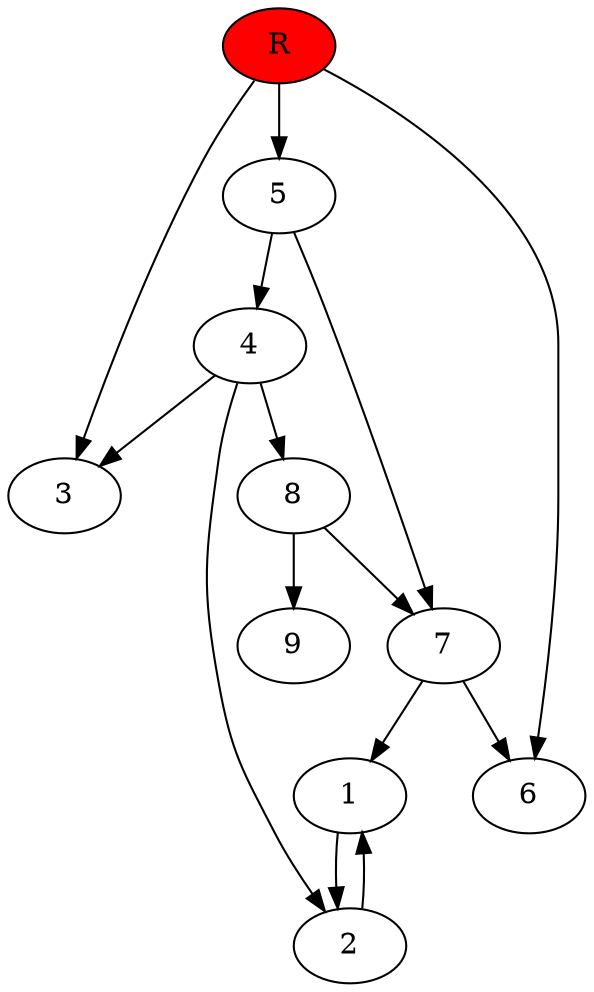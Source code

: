 digraph prb32979 {
	1
	2
	3
	4
	5
	6
	7
	8
	R [fillcolor="#ff0000" style=filled]
	1 -> 2
	2 -> 1
	4 -> 2
	4 -> 3
	4 -> 8
	5 -> 4
	5 -> 7
	7 -> 1
	7 -> 6
	8 -> 7
	8 -> 9
	R -> 3
	R -> 5
	R -> 6
}
